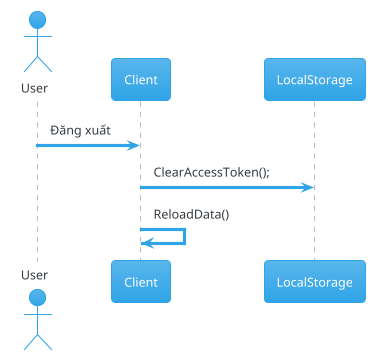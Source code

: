 @startuml 08_logout
!theme cerulean

actor       User       as u
participant Client as c
participant LocalStorage as ls

u -> c: Đăng xuất
c -> ls: ClearAccessToken();
c -> c: ReloadData()

@enduml
